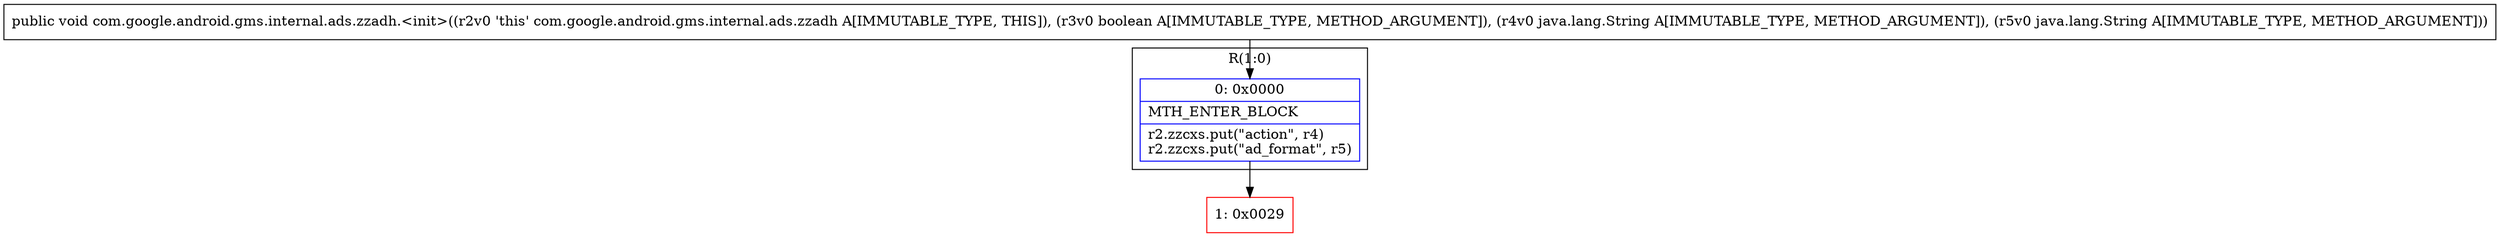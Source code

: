 digraph "CFG forcom.google.android.gms.internal.ads.zzadh.\<init\>(ZLjava\/lang\/String;Ljava\/lang\/String;)V" {
subgraph cluster_Region_1722418323 {
label = "R(1:0)";
node [shape=record,color=blue];
Node_0 [shape=record,label="{0\:\ 0x0000|MTH_ENTER_BLOCK\l|r2.zzcxs.put(\"action\", r4)\lr2.zzcxs.put(\"ad_format\", r5)\l}"];
}
Node_1 [shape=record,color=red,label="{1\:\ 0x0029}"];
MethodNode[shape=record,label="{public void com.google.android.gms.internal.ads.zzadh.\<init\>((r2v0 'this' com.google.android.gms.internal.ads.zzadh A[IMMUTABLE_TYPE, THIS]), (r3v0 boolean A[IMMUTABLE_TYPE, METHOD_ARGUMENT]), (r4v0 java.lang.String A[IMMUTABLE_TYPE, METHOD_ARGUMENT]), (r5v0 java.lang.String A[IMMUTABLE_TYPE, METHOD_ARGUMENT])) }"];
MethodNode -> Node_0;
Node_0 -> Node_1;
}

